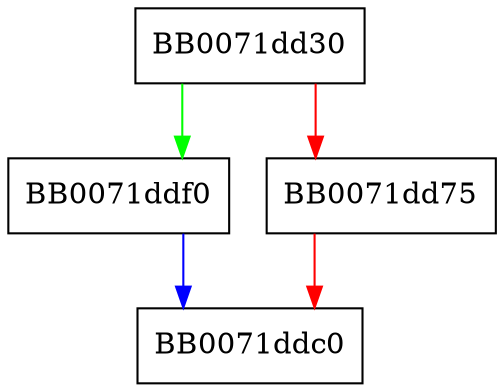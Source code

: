 digraph PEM_write_bio_ASN1_stream {
  node [shape="box"];
  graph [splines=ortho];
  BB0071dd30 -> BB0071ddf0 [color="green"];
  BB0071dd30 -> BB0071dd75 [color="red"];
  BB0071dd75 -> BB0071ddc0 [color="red"];
  BB0071ddf0 -> BB0071ddc0 [color="blue"];
}
